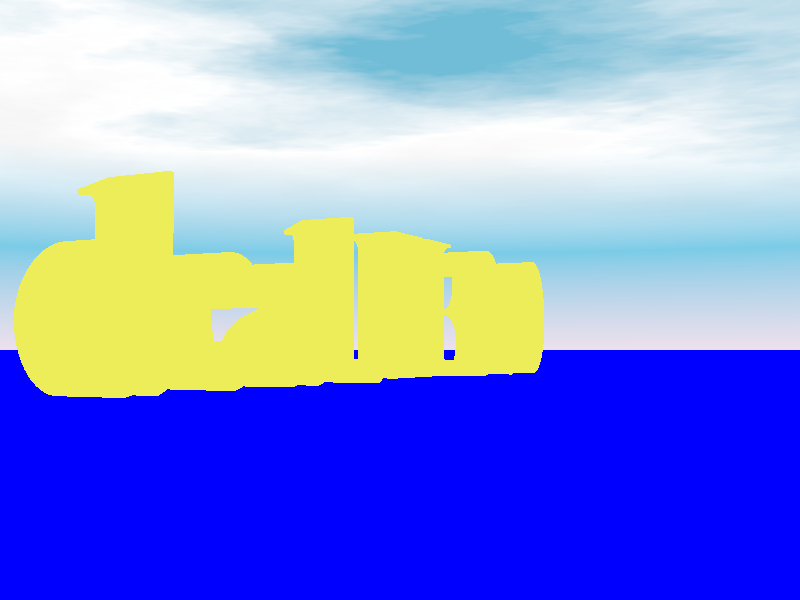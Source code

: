  
#include "colors.inc"

camera {
  location <-5,.15,-2>
  look_at <1,.5,1>
  angle 45
}

light_source { <500,500,-1000> White }

plane { y,0
  texture {
    pigment { color red 0 green 0 blue 1 }
    finish { reflection .35 specular 1 }
    normal { ripples .35 turbulence .5 scale .25 }
  }
}

text { ttf "timrom.ttf" "deal.II 3.0" .25, 0
  pigment { BrightGold }
  finish { specular 1 }
  translate -3*x
  translate 0.02*y
}

#include "skies.inc"

sky_sphere { S_Cloud2 }

